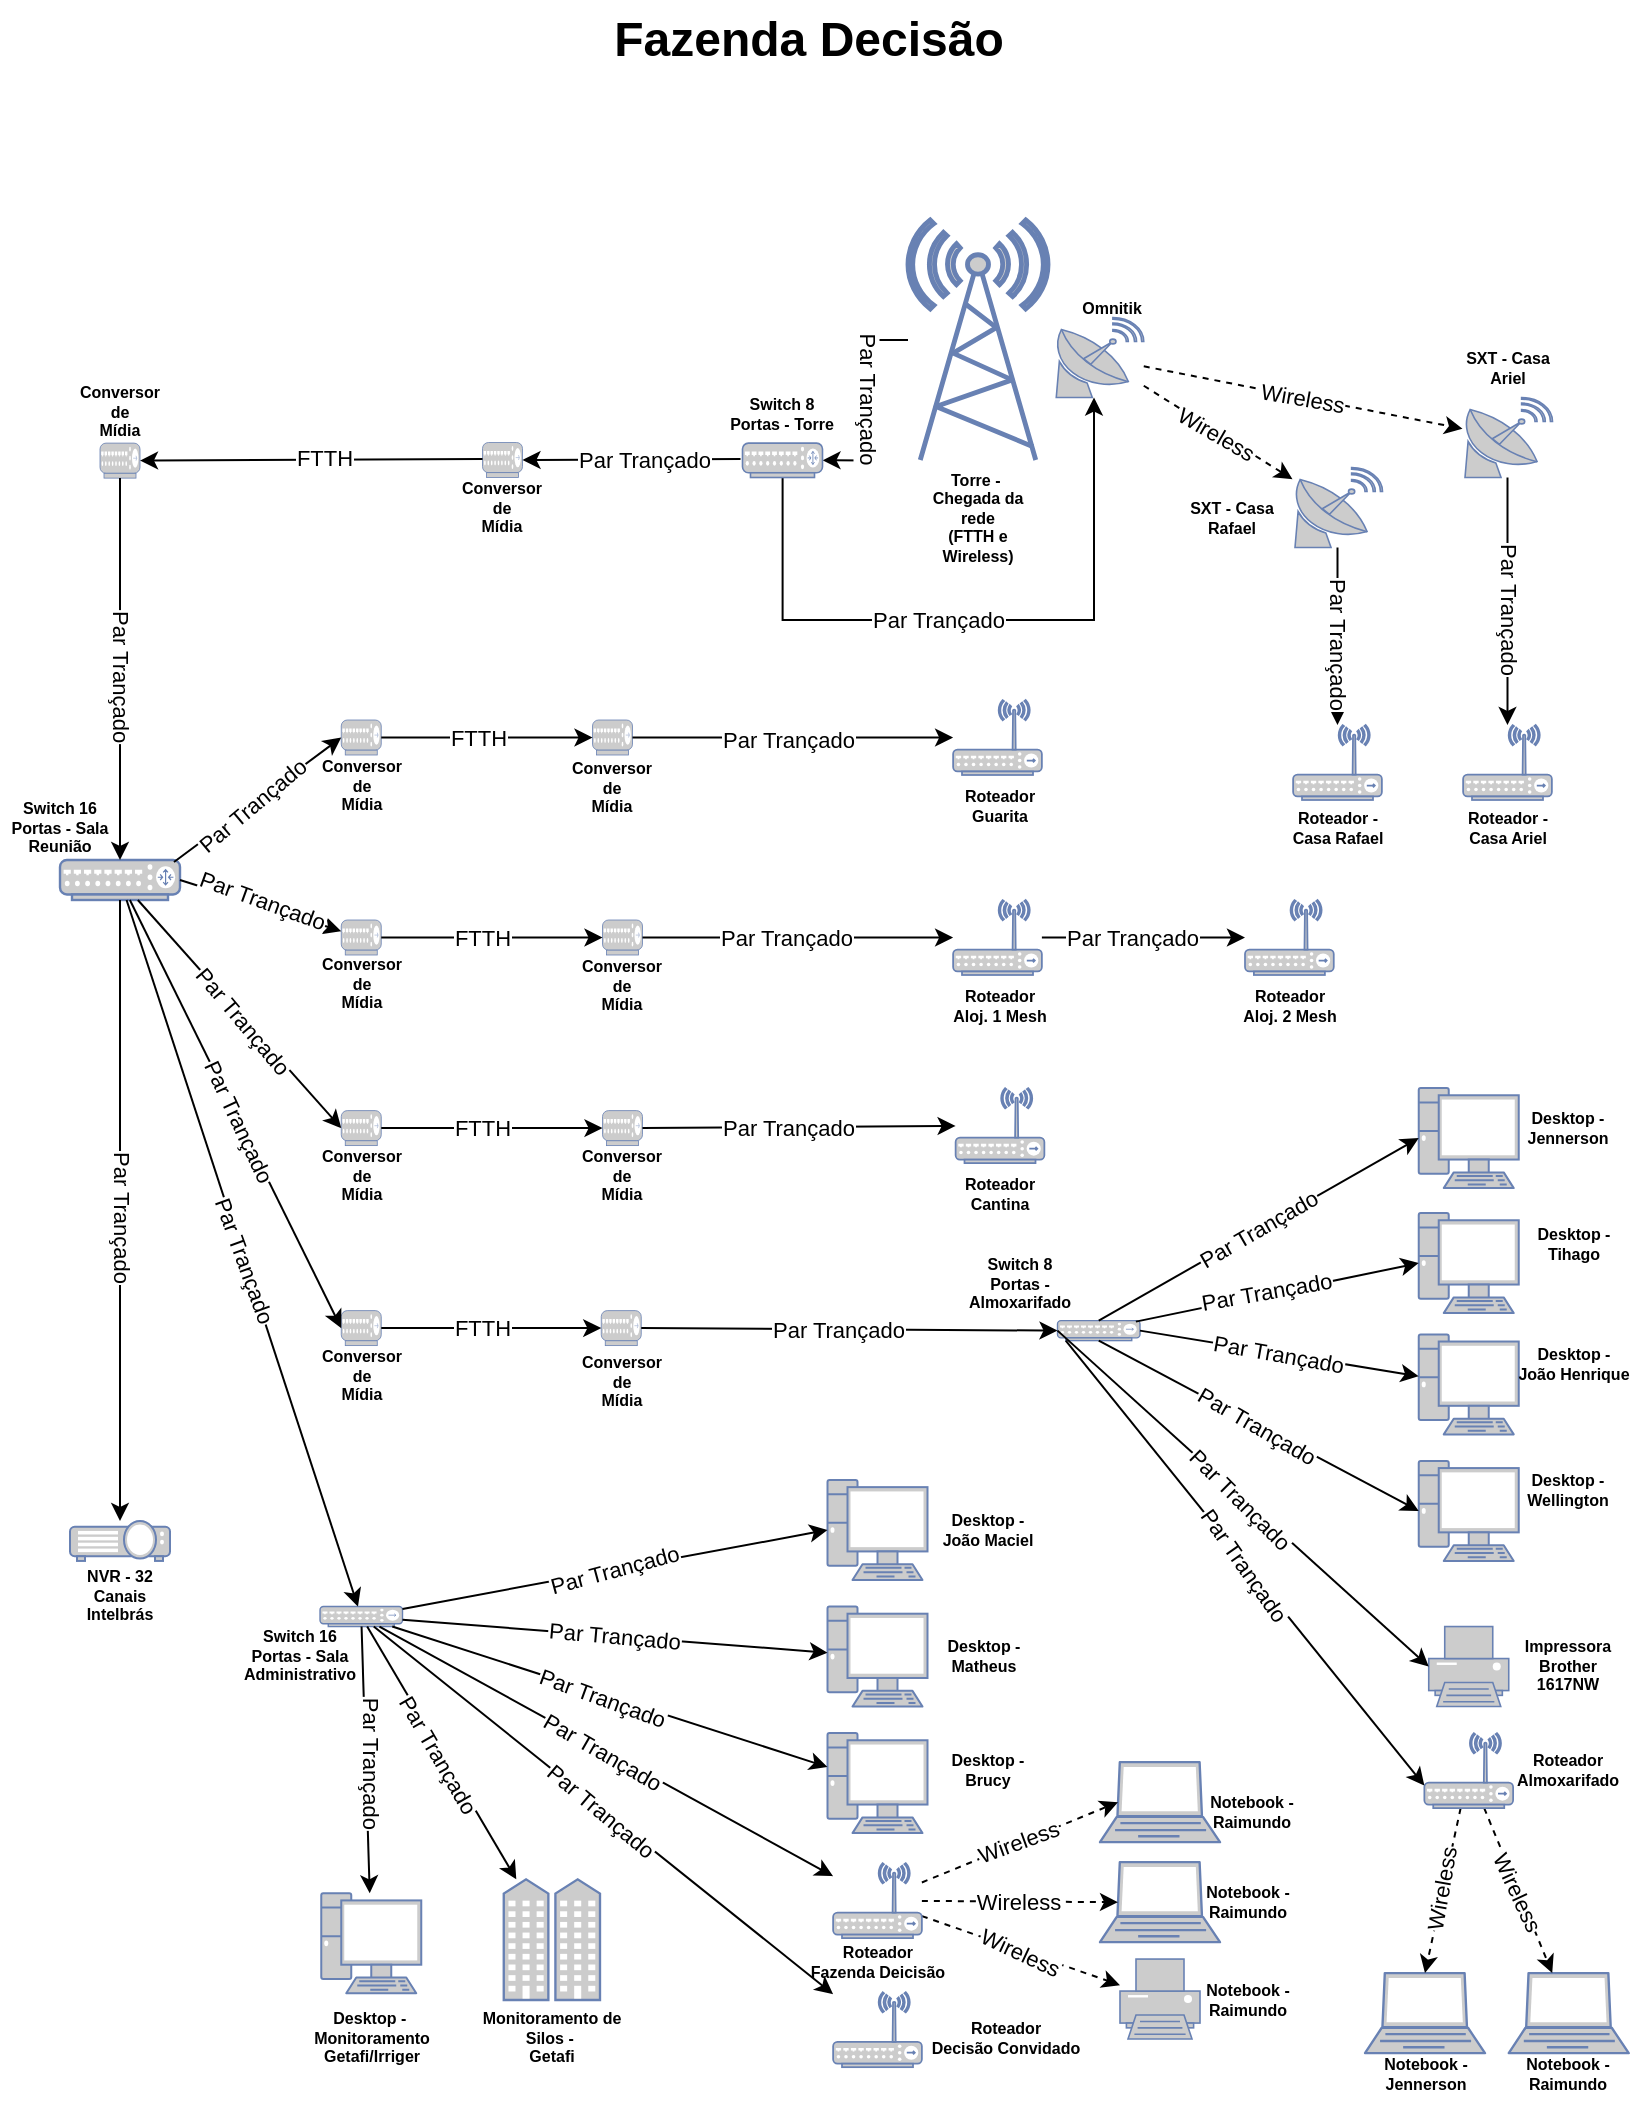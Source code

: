 <mxfile version="21.3.2" type="github">
  <diagram name="Página-1" id="6-PplMMaVUPobBZW0QeX">
    <mxGraphModel dx="1434" dy="796" grid="1" gridSize="10" guides="1" tooltips="1" connect="1" arrows="1" fold="1" page="1" pageScale="1" pageWidth="827" pageHeight="1169" math="0" shadow="0">
      <root>
        <mxCell id="0" />
        <mxCell id="1" parent="0" />
        <mxCell id="8iISEX3J9LfXSxGd36D7-3" value="Fazenda Decisão" style="text;strokeColor=none;fillColor=none;html=1;fontSize=24;fontStyle=1;verticalAlign=middle;align=center;" parent="1" vertex="1">
          <mxGeometry x="364" y="10" width="100" height="40" as="geometry" />
        </mxCell>
        <mxCell id="8iISEX3J9LfXSxGd36D7-111" style="edgeStyle=orthogonalEdgeStyle;rounded=0;orthogonalLoop=1;jettySize=auto;html=1;entryX=1;entryY=0.5;entryDx=0;entryDy=0;entryPerimeter=0;" parent="1" source="8iISEX3J9LfXSxGd36D7-4" target="8iISEX3J9LfXSxGd36D7-109" edge="1">
          <mxGeometry relative="1" as="geometry" />
        </mxCell>
        <mxCell id="8iISEX3J9LfXSxGd36D7-4" value="" style="fontColor=#0066CC;verticalAlign=top;verticalLabelPosition=bottom;labelPosition=center;align=center;html=1;outlineConnect=0;fillColor=#CCCCCC;strokeColor=#6881B3;gradientColor=none;gradientDirection=north;strokeWidth=2;shape=mxgraph.networks.radio_tower;" parent="1" vertex="1">
          <mxGeometry x="464" y="120" width="70" height="120" as="geometry" />
        </mxCell>
        <mxCell id="8iISEX3J9LfXSxGd36D7-6" value="" style="fontColor=#0066CC;verticalAlign=top;verticalLabelPosition=bottom;labelPosition=center;align=center;html=1;outlineConnect=0;fillColor=#CCCCCC;strokeColor=#6881B3;gradientColor=none;gradientDirection=north;strokeWidth=2;shape=mxgraph.networks.satellite_dish;" parent="1" vertex="1">
          <mxGeometry x="536.88" y="168.75" width="45" height="40" as="geometry" />
        </mxCell>
        <mxCell id="8iISEX3J9LfXSxGd36D7-8" value="" style="fontColor=#0066CC;verticalAlign=top;verticalLabelPosition=bottom;labelPosition=center;align=center;html=1;outlineConnect=0;fillColor=#CCCCCC;strokeColor=#6881B3;gradientColor=none;gradientDirection=north;strokeWidth=2;shape=mxgraph.networks.router;" parent="1" vertex="1">
          <mxGeometry x="40" y="440" width="60" height="20" as="geometry" />
        </mxCell>
        <mxCell id="8iISEX3J9LfXSxGd36D7-9" value="" style="fontColor=#0066CC;verticalAlign=top;verticalLabelPosition=bottom;labelPosition=center;align=center;html=1;outlineConnect=0;fillColor=#CCCCCC;strokeColor=#6881B3;gradientColor=none;gradientDirection=north;strokeWidth=2;shape=mxgraph.networks.satellite_dish;direction=east;" parent="1" vertex="1">
          <mxGeometry x="741.25" y="208.75" width="45" height="40" as="geometry" />
        </mxCell>
        <mxCell id="8iISEX3J9LfXSxGd36D7-13" value="" style="fontColor=#0066CC;verticalAlign=top;verticalLabelPosition=bottom;labelPosition=center;align=center;html=1;outlineConnect=0;fillColor=#CCCCCC;strokeColor=#6881B3;gradientColor=none;gradientDirection=north;strokeWidth=2;shape=mxgraph.networks.hub;" parent="1" vertex="1">
          <mxGeometry x="538.75" y="670.31" width="41.25" height="10" as="geometry" />
        </mxCell>
        <mxCell id="8iISEX3J9LfXSxGd36D7-15" value="" style="fontColor=#0066CC;verticalAlign=top;verticalLabelPosition=bottom;labelPosition=center;align=center;html=1;outlineConnect=0;fillColor=#CCCCCC;strokeColor=#6881B3;gradientColor=none;gradientDirection=north;strokeWidth=2;shape=mxgraph.networks.pc;" parent="1" vertex="1">
          <mxGeometry x="423.75" y="750" width="50" height="50" as="geometry" />
        </mxCell>
        <mxCell id="8iISEX3J9LfXSxGd36D7-16" value="" style="fontColor=#0066CC;verticalAlign=top;verticalLabelPosition=bottom;labelPosition=center;align=center;html=1;outlineConnect=0;fillColor=#CCCCCC;strokeColor=#6881B3;gradientColor=none;gradientDirection=north;strokeWidth=2;shape=mxgraph.networks.pc;" parent="1" vertex="1">
          <mxGeometry x="423.75" y="813.28" width="50" height="50" as="geometry" />
        </mxCell>
        <mxCell id="8iISEX3J9LfXSxGd36D7-17" value="" style="fontColor=#0066CC;verticalAlign=top;verticalLabelPosition=bottom;labelPosition=center;align=center;html=1;outlineConnect=0;fillColor=#CCCCCC;strokeColor=#6881B3;gradientColor=none;gradientDirection=north;strokeWidth=2;shape=mxgraph.networks.pc;" parent="1" vertex="1">
          <mxGeometry x="423.75" y="876.56" width="50" height="50" as="geometry" />
        </mxCell>
        <mxCell id="8iISEX3J9LfXSxGd36D7-18" value="" style="fontColor=#0066CC;verticalAlign=top;verticalLabelPosition=bottom;labelPosition=center;align=center;html=1;outlineConnect=0;fillColor=#CCCCCC;strokeColor=#6881B3;gradientColor=none;gradientDirection=north;strokeWidth=2;shape=mxgraph.networks.laptop;" parent="1" vertex="1">
          <mxGeometry x="560" y="891.09" width="60" height="40" as="geometry" />
        </mxCell>
        <mxCell id="8iISEX3J9LfXSxGd36D7-19" value="" style="fontColor=#0066CC;verticalAlign=top;verticalLabelPosition=bottom;labelPosition=center;align=center;html=1;outlineConnect=0;fillColor=#CCCCCC;strokeColor=#6881B3;gradientColor=none;gradientDirection=north;strokeWidth=2;shape=mxgraph.networks.laptop;" parent="1" vertex="1">
          <mxGeometry x="560" y="941.09" width="60" height="40" as="geometry" />
        </mxCell>
        <mxCell id="8iISEX3J9LfXSxGd36D7-54" value="" style="fontColor=#0066CC;verticalAlign=top;verticalLabelPosition=bottom;labelPosition=center;align=center;html=1;outlineConnect=0;fillColor=#CCCCCC;strokeColor=#6881B3;gradientColor=none;gradientDirection=north;strokeWidth=2;shape=mxgraph.networks.pc;" parent="1" vertex="1">
          <mxGeometry x="719.37" y="554.06" width="50" height="50" as="geometry" />
        </mxCell>
        <mxCell id="8iISEX3J9LfXSxGd36D7-55" value="" style="fontColor=#0066CC;verticalAlign=top;verticalLabelPosition=bottom;labelPosition=center;align=center;html=1;outlineConnect=0;fillColor=#CCCCCC;strokeColor=#6881B3;gradientColor=none;gradientDirection=north;strokeWidth=2;shape=mxgraph.networks.pc;" parent="1" vertex="1">
          <mxGeometry x="719.37" y="616.56" width="50" height="50" as="geometry" />
        </mxCell>
        <mxCell id="8iISEX3J9LfXSxGd36D7-56" value="" style="fontColor=#0066CC;verticalAlign=top;verticalLabelPosition=bottom;labelPosition=center;align=center;html=1;outlineConnect=0;fillColor=#CCCCCC;strokeColor=#6881B3;gradientColor=none;gradientDirection=north;strokeWidth=2;shape=mxgraph.networks.pc;" parent="1" vertex="1">
          <mxGeometry x="719.37" y="677.19" width="50" height="50" as="geometry" />
        </mxCell>
        <mxCell id="8iISEX3J9LfXSxGd36D7-60" value="" style="fontColor=#0066CC;verticalAlign=top;verticalLabelPosition=bottom;labelPosition=center;align=center;html=1;outlineConnect=0;fillColor=#CCCCCC;strokeColor=#6881B3;gradientColor=none;gradientDirection=north;strokeWidth=2;shape=mxgraph.networks.hub;" parent="1" vertex="1">
          <mxGeometry x="180.63" y="370" width="20" height="17.5" as="geometry" />
        </mxCell>
        <mxCell id="8iISEX3J9LfXSxGd36D7-61" value="" style="fontColor=#0066CC;verticalAlign=top;verticalLabelPosition=bottom;labelPosition=center;align=center;html=1;outlineConnect=0;fillColor=#CCCCCC;strokeColor=#6881B3;gradientColor=none;gradientDirection=north;strokeWidth=2;shape=mxgraph.networks.hub;" parent="1" vertex="1">
          <mxGeometry x="180.63" y="470.0" width="20" height="17.5" as="geometry" />
        </mxCell>
        <mxCell id="8iISEX3J9LfXSxGd36D7-63" value="" style="fontColor=#0066CC;verticalAlign=top;verticalLabelPosition=bottom;labelPosition=center;align=center;html=1;outlineConnect=0;fillColor=#CCCCCC;strokeColor=#6881B3;gradientColor=none;gradientDirection=north;strokeWidth=2;shape=mxgraph.networks.hub;" parent="1" vertex="1">
          <mxGeometry x="180.63" y="565.31" width="20" height="17.5" as="geometry" />
        </mxCell>
        <mxCell id="8iISEX3J9LfXSxGd36D7-64" value="" style="fontColor=#0066CC;verticalAlign=top;verticalLabelPosition=bottom;labelPosition=center;align=center;html=1;outlineConnect=0;fillColor=#CCCCCC;strokeColor=#6881B3;gradientColor=none;gradientDirection=north;strokeWidth=2;shape=mxgraph.networks.hub;" parent="1" vertex="1">
          <mxGeometry x="60" y="231.56" width="20" height="17.5" as="geometry" />
        </mxCell>
        <mxCell id="8iISEX3J9LfXSxGd36D7-65" value="" style="fontColor=#0066CC;verticalAlign=top;verticalLabelPosition=bottom;labelPosition=center;align=center;html=1;outlineConnect=0;fillColor=#CCCCCC;strokeColor=#6881B3;gradientColor=none;gradientDirection=north;strokeWidth=2;shape=mxgraph.networks.hub;" parent="1" vertex="1">
          <mxGeometry x="251.25" y="231.25" width="20" height="17.5" as="geometry" />
        </mxCell>
        <mxCell id="8iISEX3J9LfXSxGd36D7-69" value="" style="endArrow=classic;html=1;rounded=0;entryX=1;entryY=0.5;entryDx=0;entryDy=0;entryPerimeter=0;" parent="1" target="8iISEX3J9LfXSxGd36D7-65" edge="1">
          <mxGeometry relative="1" as="geometry">
            <mxPoint x="380.25" y="239.5" as="sourcePoint" />
            <mxPoint x="310.25" y="239.5" as="targetPoint" />
          </mxGeometry>
        </mxCell>
        <mxCell id="8iISEX3J9LfXSxGd36D7-70" value="Par Trançado" style="edgeLabel;resizable=0;html=1;align=center;verticalAlign=middle;" parent="8iISEX3J9LfXSxGd36D7-69" connectable="0" vertex="1">
          <mxGeometry relative="1" as="geometry">
            <mxPoint x="6" as="offset" />
          </mxGeometry>
        </mxCell>
        <mxCell id="8iISEX3J9LfXSxGd36D7-72" value="" style="endArrow=classic;html=1;rounded=0;entryX=1;entryY=0.5;entryDx=0;entryDy=0;entryPerimeter=0;" parent="1" target="8iISEX3J9LfXSxGd36D7-64" edge="1">
          <mxGeometry relative="1" as="geometry">
            <mxPoint x="251.25" y="239.5" as="sourcePoint" />
            <mxPoint x="100" y="280" as="targetPoint" />
          </mxGeometry>
        </mxCell>
        <mxCell id="8iISEX3J9LfXSxGd36D7-73" value="FTTH" style="edgeLabel;resizable=0;html=1;align=center;verticalAlign=middle;rotation=0;" parent="8iISEX3J9LfXSxGd36D7-72" connectable="0" vertex="1">
          <mxGeometry relative="1" as="geometry">
            <mxPoint x="6" y="-1" as="offset" />
          </mxGeometry>
        </mxCell>
        <mxCell id="8iISEX3J9LfXSxGd36D7-74" value="" style="endArrow=classic;html=1;rounded=0;entryX=0.5;entryY=0;entryDx=0;entryDy=0;entryPerimeter=0;exitX=0.5;exitY=1;exitDx=0;exitDy=0;exitPerimeter=0;" parent="1" source="8iISEX3J9LfXSxGd36D7-64" target="8iISEX3J9LfXSxGd36D7-8" edge="1">
          <mxGeometry relative="1" as="geometry">
            <mxPoint x="69.5" y="303.75" as="sourcePoint" />
            <mxPoint x="69.5" y="403.75" as="targetPoint" />
          </mxGeometry>
        </mxCell>
        <mxCell id="8iISEX3J9LfXSxGd36D7-75" value="Par Trançado" style="edgeLabel;resizable=0;html=1;align=center;verticalAlign=middle;rotation=90;" parent="8iISEX3J9LfXSxGd36D7-74" connectable="0" vertex="1">
          <mxGeometry relative="1" as="geometry">
            <mxPoint x="1" y="3" as="offset" />
          </mxGeometry>
        </mxCell>
        <mxCell id="8iISEX3J9LfXSxGd36D7-77" value="" style="fontColor=#0066CC;verticalAlign=top;verticalLabelPosition=bottom;labelPosition=center;align=center;html=1;outlineConnect=0;fillColor=#CCCCCC;strokeColor=#6881B3;gradientColor=none;gradientDirection=north;strokeWidth=2;shape=mxgraph.networks.hub;" parent="1" vertex="1">
          <mxGeometry x="306.25" y="370" width="20" height="17.5" as="geometry" />
        </mxCell>
        <mxCell id="8iISEX3J9LfXSxGd36D7-79" value="" style="fontColor=#0066CC;verticalAlign=top;verticalLabelPosition=bottom;labelPosition=center;align=center;html=1;outlineConnect=0;fillColor=#CCCCCC;strokeColor=#6881B3;gradientColor=none;gradientDirection=north;strokeWidth=2;shape=mxgraph.networks.hub;" parent="1" vertex="1">
          <mxGeometry x="311.25" y="470" width="20" height="17.5" as="geometry" />
        </mxCell>
        <mxCell id="8iISEX3J9LfXSxGd36D7-80" value="" style="endArrow=classic;html=1;rounded=0;entryX=0;entryY=0.5;entryDx=0;entryDy=0;entryPerimeter=0;exitX=0.95;exitY=0.05;exitDx=0;exitDy=0;exitPerimeter=0;" parent="1" source="8iISEX3J9LfXSxGd36D7-8" target="8iISEX3J9LfXSxGd36D7-60" edge="1">
          <mxGeometry relative="1" as="geometry">
            <mxPoint x="80.25" y="310" as="sourcePoint" />
            <mxPoint x="80.25" y="450" as="targetPoint" />
          </mxGeometry>
        </mxCell>
        <mxCell id="8iISEX3J9LfXSxGd36D7-81" value="Par Trançado" style="edgeLabel;resizable=0;html=1;align=center;verticalAlign=middle;rotation=-40;" parent="8iISEX3J9LfXSxGd36D7-80" connectable="0" vertex="1">
          <mxGeometry relative="1" as="geometry">
            <mxPoint x="-3" y="3" as="offset" />
          </mxGeometry>
        </mxCell>
        <mxCell id="8iISEX3J9LfXSxGd36D7-82" value="" style="endArrow=classic;html=1;rounded=0;exitX=1;exitY=0.5;exitDx=0;exitDy=0;exitPerimeter=0;" parent="1" source="8iISEX3J9LfXSxGd36D7-8" target="8iISEX3J9LfXSxGd36D7-61" edge="1">
          <mxGeometry relative="1" as="geometry">
            <mxPoint x="90.25" y="320" as="sourcePoint" />
            <mxPoint x="160" y="470" as="targetPoint" />
          </mxGeometry>
        </mxCell>
        <mxCell id="8iISEX3J9LfXSxGd36D7-83" value="Par Trançado" style="edgeLabel;resizable=0;html=1;align=center;verticalAlign=middle;rotation=20;" parent="8iISEX3J9LfXSxGd36D7-82" connectable="0" vertex="1">
          <mxGeometry relative="1" as="geometry">
            <mxPoint y="-3" as="offset" />
          </mxGeometry>
        </mxCell>
        <mxCell id="8iISEX3J9LfXSxGd36D7-87" value="" style="endArrow=classic;html=1;rounded=0;exitX=1;exitY=0.5;exitDx=0;exitDy=0;exitPerimeter=0;" parent="1" source="8iISEX3J9LfXSxGd36D7-77" target="3DsCbavRyjIyRatLUJxJ-49" edge="1">
          <mxGeometry relative="1" as="geometry">
            <mxPoint x="321.25" y="370" as="sourcePoint" />
            <mxPoint x="470" y="379" as="targetPoint" />
          </mxGeometry>
        </mxCell>
        <mxCell id="8iISEX3J9LfXSxGd36D7-88" value="Par Trançado" style="edgeLabel;resizable=0;html=1;align=center;verticalAlign=middle;rotation=0;" parent="8iISEX3J9LfXSxGd36D7-87" connectable="0" vertex="1">
          <mxGeometry relative="1" as="geometry">
            <mxPoint x="-3" y="1" as="offset" />
          </mxGeometry>
        </mxCell>
        <mxCell id="8iISEX3J9LfXSxGd36D7-90" value="" style="endArrow=classic;html=1;rounded=0;entryX=0;entryY=0.5;entryDx=0;entryDy=0;entryPerimeter=0;exitX=1;exitY=0.5;exitDx=0;exitDy=0;exitPerimeter=0;" parent="1" source="8iISEX3J9LfXSxGd36D7-60" target="8iISEX3J9LfXSxGd36D7-77" edge="1">
          <mxGeometry relative="1" as="geometry">
            <mxPoint x="261.25" y="249.5" as="sourcePoint" />
            <mxPoint x="80.25" y="293" as="targetPoint" />
          </mxGeometry>
        </mxCell>
        <mxCell id="8iISEX3J9LfXSxGd36D7-91" value="FTTH" style="edgeLabel;resizable=0;html=1;align=center;verticalAlign=middle;rotation=0;" parent="8iISEX3J9LfXSxGd36D7-90" connectable="0" vertex="1">
          <mxGeometry relative="1" as="geometry">
            <mxPoint x="-5" as="offset" />
          </mxGeometry>
        </mxCell>
        <mxCell id="8iISEX3J9LfXSxGd36D7-92" value="" style="endArrow=classic;html=1;rounded=0;" parent="1" edge="1" target="8iISEX3J9LfXSxGd36D7-79" source="8iISEX3J9LfXSxGd36D7-61">
          <mxGeometry relative="1" as="geometry">
            <mxPoint x="191.25" y="546.06" as="sourcePoint" />
            <mxPoint x="300" y="479" as="targetPoint" />
          </mxGeometry>
        </mxCell>
        <mxCell id="8iISEX3J9LfXSxGd36D7-93" value="FTTH" style="edgeLabel;resizable=0;html=1;align=center;verticalAlign=middle;rotation=0;" parent="8iISEX3J9LfXSxGd36D7-92" connectable="0" vertex="1">
          <mxGeometry relative="1" as="geometry">
            <mxPoint x="-5" as="offset" />
          </mxGeometry>
        </mxCell>
        <mxCell id="8iISEX3J9LfXSxGd36D7-94" value="" style="fontColor=#0066CC;verticalAlign=top;verticalLabelPosition=bottom;labelPosition=center;align=center;html=1;outlineConnect=0;fillColor=#CCCCCC;strokeColor=#6881B3;gradientColor=none;gradientDirection=north;strokeWidth=2;shape=mxgraph.networks.hub;" parent="1" vertex="1">
          <mxGeometry x="311.25" y="565.31" width="20" height="17.5" as="geometry" />
        </mxCell>
        <mxCell id="8iISEX3J9LfXSxGd36D7-95" value="" style="fontColor=#0066CC;verticalAlign=top;verticalLabelPosition=bottom;labelPosition=center;align=center;html=1;outlineConnect=0;fillColor=#CCCCCC;strokeColor=#6881B3;gradientColor=none;gradientDirection=north;strokeWidth=2;shape=mxgraph.networks.hub;" parent="1" vertex="1">
          <mxGeometry x="180.63" y="665.31" width="20" height="17.5" as="geometry" />
        </mxCell>
        <mxCell id="8iISEX3J9LfXSxGd36D7-96" value="" style="fontColor=#0066CC;verticalAlign=top;verticalLabelPosition=bottom;labelPosition=center;align=center;html=1;outlineConnect=0;fillColor=#CCCCCC;strokeColor=#6881B3;gradientColor=none;gradientDirection=north;strokeWidth=2;shape=mxgraph.networks.hub;" parent="1" vertex="1">
          <mxGeometry x="310.63" y="665.31" width="20" height="17.5" as="geometry" />
        </mxCell>
        <mxCell id="8iISEX3J9LfXSxGd36D7-99" value="Conversor&lt;br style=&quot;font-size: 8px;&quot;&gt;de&lt;br style=&quot;font-size: 8px;&quot;&gt;Mídia" style="text;html=1;strokeColor=none;fillColor=none;align=center;verticalAlign=middle;whiteSpace=wrap;rounded=0;fontSize=8;fontStyle=1" parent="1" vertex="1">
          <mxGeometry x="231.25" y="248.75" width="60" height="30" as="geometry" />
        </mxCell>
        <mxCell id="8iISEX3J9LfXSxGd36D7-100" value="Conversor&lt;br style=&quot;font-size: 8px;&quot;&gt;de&lt;br style=&quot;font-size: 8px;&quot;&gt;Mídia" style="text;html=1;strokeColor=none;fillColor=none;align=center;verticalAlign=middle;whiteSpace=wrap;rounded=0;fontSize=8;fontStyle=1" parent="1" vertex="1">
          <mxGeometry x="160.63" y="387.5" width="60" height="30" as="geometry" />
        </mxCell>
        <mxCell id="8iISEX3J9LfXSxGd36D7-101" value="Conversor&lt;br style=&quot;font-size: 8px;&quot;&gt;de&lt;br style=&quot;font-size: 8px;&quot;&gt;Mídia" style="text;html=1;strokeColor=none;fillColor=none;align=center;verticalAlign=middle;whiteSpace=wrap;rounded=0;fontSize=8;fontStyle=1" parent="1" vertex="1">
          <mxGeometry x="286.25" y="391.25" width="60" height="26.25" as="geometry" />
        </mxCell>
        <mxCell id="8iISEX3J9LfXSxGd36D7-102" value="Conversor&lt;br style=&quot;font-size: 8px;&quot;&gt;de&lt;br style=&quot;font-size: 8px;&quot;&gt;Mídia" style="text;html=1;strokeColor=none;fillColor=none;align=center;verticalAlign=middle;whiteSpace=wrap;rounded=0;fontSize=8;fontStyle=1" parent="1" vertex="1">
          <mxGeometry x="291.25" y="488.31" width="60" height="30" as="geometry" />
        </mxCell>
        <mxCell id="8iISEX3J9LfXSxGd36D7-103" value="Conversor&lt;br style=&quot;font-size: 8px;&quot;&gt;de&lt;br style=&quot;font-size: 8px;&quot;&gt;Mídia" style="text;html=1;strokeColor=none;fillColor=none;align=center;verticalAlign=middle;whiteSpace=wrap;rounded=0;fontSize=8;fontStyle=1" parent="1" vertex="1">
          <mxGeometry x="160.63" y="487.19" width="60" height="30" as="geometry" />
        </mxCell>
        <mxCell id="8iISEX3J9LfXSxGd36D7-104" value="Conversor&lt;br style=&quot;font-size: 8px;&quot;&gt;de&lt;br style=&quot;font-size: 8px;&quot;&gt;Mídia" style="text;html=1;strokeColor=none;fillColor=none;align=center;verticalAlign=middle;whiteSpace=wrap;rounded=0;fontSize=8;fontStyle=1" parent="1" vertex="1">
          <mxGeometry x="160.63" y="582.81" width="60" height="30" as="geometry" />
        </mxCell>
        <mxCell id="8iISEX3J9LfXSxGd36D7-105" value="Conversor&lt;br style=&quot;font-size: 8px;&quot;&gt;de&lt;br style=&quot;font-size: 8px;&quot;&gt;Mídia" style="text;html=1;strokeColor=none;fillColor=none;align=center;verticalAlign=middle;whiteSpace=wrap;rounded=0;fontSize=8;fontStyle=1" parent="1" vertex="1">
          <mxGeometry x="291.25" y="582.81" width="60" height="30" as="geometry" />
        </mxCell>
        <mxCell id="8iISEX3J9LfXSxGd36D7-106" value="Conversor&lt;br style=&quot;font-size: 8px;&quot;&gt;de&lt;br style=&quot;font-size: 8px;&quot;&gt;Mídia" style="text;html=1;strokeColor=none;fillColor=none;align=center;verticalAlign=middle;whiteSpace=wrap;rounded=0;fontSize=8;fontStyle=1" parent="1" vertex="1">
          <mxGeometry x="160.63" y="682.81" width="60" height="30" as="geometry" />
        </mxCell>
        <mxCell id="8iISEX3J9LfXSxGd36D7-107" value="Conversor&lt;br style=&quot;font-size: 8px;&quot;&gt;de&lt;br style=&quot;font-size: 8px;&quot;&gt;Mídia" style="text;html=1;strokeColor=none;fillColor=none;align=center;verticalAlign=middle;whiteSpace=wrap;rounded=0;fontSize=8;fontStyle=1" parent="1" vertex="1">
          <mxGeometry x="290.63" y="685.94" width="60" height="30" as="geometry" />
        </mxCell>
        <mxCell id="8iISEX3J9LfXSxGd36D7-108" value="Conversor&lt;br style=&quot;font-size: 8px;&quot;&gt;de&lt;br style=&quot;font-size: 8px;&quot;&gt;Mídia" style="text;html=1;strokeColor=none;fillColor=none;align=center;verticalAlign=middle;whiteSpace=wrap;rounded=0;fontSize=8;fontStyle=1" parent="1" vertex="1">
          <mxGeometry x="40" y="201.25" width="60" height="30" as="geometry" />
        </mxCell>
        <mxCell id="3DsCbavRyjIyRatLUJxJ-20" style="edgeStyle=orthogonalEdgeStyle;rounded=0;orthogonalLoop=1;jettySize=auto;html=1;" edge="1" parent="1" source="8iISEX3J9LfXSxGd36D7-109" target="8iISEX3J9LfXSxGd36D7-6">
          <mxGeometry relative="1" as="geometry">
            <Array as="points">
              <mxPoint x="401" y="320" />
              <mxPoint x="557" y="320" />
            </Array>
          </mxGeometry>
        </mxCell>
        <mxCell id="8iISEX3J9LfXSxGd36D7-109" value="" style="fontColor=#0066CC;verticalAlign=top;verticalLabelPosition=bottom;labelPosition=center;align=center;html=1;outlineConnect=0;fillColor=#CCCCCC;strokeColor=#6881B3;gradientColor=none;gradientDirection=north;strokeWidth=2;shape=mxgraph.networks.router;" parent="1" vertex="1">
          <mxGeometry x="381.25" y="231.56" width="40" height="17.19" as="geometry" />
        </mxCell>
        <mxCell id="8iISEX3J9LfXSxGd36D7-114" value="Roteador&lt;br&gt;Guarita" style="text;html=1;strokeColor=none;fillColor=none;align=center;verticalAlign=middle;whiteSpace=wrap;rounded=0;fontSize=8;fontStyle=1" parent="1" vertex="1">
          <mxGeometry x="480" y="397.5" width="60" height="30" as="geometry" />
        </mxCell>
        <mxCell id="8iISEX3J9LfXSxGd36D7-115" value="" style="endArrow=classic;html=1;rounded=0;" parent="1" edge="1" target="8iISEX3J9LfXSxGd36D7-94" source="8iISEX3J9LfXSxGd36D7-63">
          <mxGeometry relative="1" as="geometry">
            <mxPoint x="191.25" y="638.56" as="sourcePoint" />
            <mxPoint x="301.25" y="638.56" as="targetPoint" />
          </mxGeometry>
        </mxCell>
        <mxCell id="8iISEX3J9LfXSxGd36D7-116" value="FTTH" style="edgeLabel;resizable=0;html=1;align=center;verticalAlign=middle;rotation=0;" parent="8iISEX3J9LfXSxGd36D7-115" connectable="0" vertex="1">
          <mxGeometry relative="1" as="geometry">
            <mxPoint x="-5" as="offset" />
          </mxGeometry>
        </mxCell>
        <mxCell id="8iISEX3J9LfXSxGd36D7-117" value="" style="endArrow=classic;html=1;rounded=0;exitX=1;exitY=0.5;exitDx=0;exitDy=0;exitPerimeter=0;entryX=0;entryY=0.5;entryDx=0;entryDy=0;entryPerimeter=0;" parent="1" source="8iISEX3J9LfXSxGd36D7-95" target="8iISEX3J9LfXSxGd36D7-96" edge="1">
          <mxGeometry relative="1" as="geometry">
            <mxPoint x="215.25" y="757" as="sourcePoint" />
            <mxPoint x="271.25" y="737" as="targetPoint" />
          </mxGeometry>
        </mxCell>
        <mxCell id="8iISEX3J9LfXSxGd36D7-118" value="FTTH" style="edgeLabel;resizable=0;html=1;align=center;verticalAlign=middle;rotation=0;" parent="8iISEX3J9LfXSxGd36D7-117" connectable="0" vertex="1">
          <mxGeometry relative="1" as="geometry">
            <mxPoint x="-5" as="offset" />
          </mxGeometry>
        </mxCell>
        <mxCell id="8iISEX3J9LfXSxGd36D7-119" value="" style="endArrow=classic;html=1;rounded=0;entryX=0;entryY=0.5;entryDx=0;entryDy=0;entryPerimeter=0;" parent="1" source="8iISEX3J9LfXSxGd36D7-8" target="8iISEX3J9LfXSxGd36D7-63" edge="1">
          <mxGeometry relative="1" as="geometry">
            <mxPoint x="80" y="480" as="sourcePoint" />
            <mxPoint x="132" y="600" as="targetPoint" />
          </mxGeometry>
        </mxCell>
        <mxCell id="8iISEX3J9LfXSxGd36D7-120" value="Par Trançado" style="edgeLabel;resizable=0;html=1;align=center;verticalAlign=middle;rotation=50;" parent="8iISEX3J9LfXSxGd36D7-119" connectable="0" vertex="1">
          <mxGeometry relative="1" as="geometry">
            <mxPoint x="1" y="3" as="offset" />
          </mxGeometry>
        </mxCell>
        <mxCell id="8iISEX3J9LfXSxGd36D7-121" value="" style="endArrow=classic;html=1;rounded=0;entryX=0;entryY=0.5;entryDx=0;entryDy=0;entryPerimeter=0;" parent="1" source="8iISEX3J9LfXSxGd36D7-8" target="8iISEX3J9LfXSxGd36D7-95" edge="1">
          <mxGeometry relative="1" as="geometry">
            <mxPoint x="50" y="480" as="sourcePoint" />
            <mxPoint x="112" y="669" as="targetPoint" />
          </mxGeometry>
        </mxCell>
        <mxCell id="8iISEX3J9LfXSxGd36D7-122" value="Par Trançado" style="edgeLabel;resizable=0;html=1;align=center;verticalAlign=middle;rotation=65;" parent="8iISEX3J9LfXSxGd36D7-121" connectable="0" vertex="1">
          <mxGeometry relative="1" as="geometry">
            <mxPoint x="1" y="3" as="offset" />
          </mxGeometry>
        </mxCell>
        <mxCell id="8iISEX3J9LfXSxGd36D7-126" value="" style="endArrow=classic;html=1;rounded=0;exitX=1;exitY=0.5;exitDx=0;exitDy=0;exitPerimeter=0;" parent="1" source="8iISEX3J9LfXSxGd36D7-79" target="3DsCbavRyjIyRatLUJxJ-48" edge="1">
          <mxGeometry relative="1" as="geometry">
            <mxPoint x="371.25" y="545.25" as="sourcePoint" />
            <mxPoint x="470" y="480" as="targetPoint" />
          </mxGeometry>
        </mxCell>
        <mxCell id="8iISEX3J9LfXSxGd36D7-127" value="Par Trançado" style="edgeLabel;resizable=0;html=1;align=center;verticalAlign=middle;rotation=0;" parent="8iISEX3J9LfXSxGd36D7-126" connectable="0" vertex="1">
          <mxGeometry relative="1" as="geometry">
            <mxPoint x="-6" as="offset" />
          </mxGeometry>
        </mxCell>
        <mxCell id="8iISEX3J9LfXSxGd36D7-129" value="" style="endArrow=classic;html=1;rounded=0;" parent="1" source="3DsCbavRyjIyRatLUJxJ-48" target="3DsCbavRyjIyRatLUJxJ-52" edge="1">
          <mxGeometry relative="1" as="geometry">
            <mxPoint x="540" y="479" as="sourcePoint" />
            <mxPoint x="620" y="479" as="targetPoint" />
          </mxGeometry>
        </mxCell>
        <mxCell id="8iISEX3J9LfXSxGd36D7-130" value="Par Trançado" style="edgeLabel;resizable=0;html=1;align=center;verticalAlign=middle;rotation=0;" parent="8iISEX3J9LfXSxGd36D7-129" connectable="0" vertex="1">
          <mxGeometry relative="1" as="geometry">
            <mxPoint x="-6" as="offset" />
          </mxGeometry>
        </mxCell>
        <mxCell id="8iISEX3J9LfXSxGd36D7-132" value="Roteador&lt;br&gt;Aloj. 1&amp;nbsp;Mesh" style="text;html=1;strokeColor=none;fillColor=none;align=center;verticalAlign=middle;whiteSpace=wrap;rounded=0;fontSize=8;fontStyle=1" parent="1" vertex="1">
          <mxGeometry x="480" y="497.5" width="60" height="30" as="geometry" />
        </mxCell>
        <mxCell id="8iISEX3J9LfXSxGd36D7-133" value="Roteador&lt;br style=&quot;border-color: var(--border-color);&quot;&gt;Aloj. 2 Mesh" style="text;html=1;strokeColor=none;fillColor=none;align=center;verticalAlign=middle;whiteSpace=wrap;rounded=0;fontSize=8;fontStyle=1" parent="1" vertex="1">
          <mxGeometry x="624.69" y="497.5" width="60" height="30" as="geometry" />
        </mxCell>
        <mxCell id="8iISEX3J9LfXSxGd36D7-135" value="" style="endArrow=classic;html=1;rounded=0;" parent="1" edge="1" target="3DsCbavRyjIyRatLUJxJ-47" source="8iISEX3J9LfXSxGd36D7-94">
          <mxGeometry relative="1" as="geometry">
            <mxPoint x="321.25" y="638.56" as="sourcePoint" />
            <mxPoint x="460" y="572" as="targetPoint" />
          </mxGeometry>
        </mxCell>
        <mxCell id="8iISEX3J9LfXSxGd36D7-136" value="Par Trançado" style="edgeLabel;resizable=0;html=1;align=center;verticalAlign=middle;" parent="8iISEX3J9LfXSxGd36D7-135" connectable="0" vertex="1">
          <mxGeometry relative="1" as="geometry">
            <mxPoint x="-6" as="offset" />
          </mxGeometry>
        </mxCell>
        <mxCell id="8iISEX3J9LfXSxGd36D7-137" value="Roteador&lt;br&gt;Cantina" style="text;html=1;strokeColor=none;fillColor=none;align=center;verticalAlign=middle;whiteSpace=wrap;rounded=0;fontSize=8;fontStyle=1" parent="1" vertex="1">
          <mxGeometry x="480" y="591.56" width="60" height="30" as="geometry" />
        </mxCell>
        <mxCell id="8iISEX3J9LfXSxGd36D7-139" value="" style="endArrow=classic;html=1;rounded=0;exitX=1;exitY=0.5;exitDx=0;exitDy=0;exitPerimeter=0;entryX=0;entryY=0.5;entryDx=0;entryDy=0;entryPerimeter=0;" parent="1" source="8iISEX3J9LfXSxGd36D7-96" target="8iISEX3J9LfXSxGd36D7-13" edge="1">
          <mxGeometry relative="1" as="geometry">
            <mxPoint x="345.25" y="754.5" as="sourcePoint" />
            <mxPoint x="401.25" y="737" as="targetPoint" />
          </mxGeometry>
        </mxCell>
        <mxCell id="8iISEX3J9LfXSxGd36D7-140" value="Par Trançado" style="edgeLabel;resizable=0;html=1;align=center;verticalAlign=middle;" parent="8iISEX3J9LfXSxGd36D7-139" connectable="0" vertex="1">
          <mxGeometry relative="1" as="geometry">
            <mxPoint x="-6" as="offset" />
          </mxGeometry>
        </mxCell>
        <mxCell id="8iISEX3J9LfXSxGd36D7-141" value="" style="endArrow=classic;html=1;rounded=0;exitX=0.5;exitY=0;exitDx=0;exitDy=0;exitPerimeter=0;entryX=0;entryY=0.5;entryDx=0;entryDy=0;entryPerimeter=0;" parent="1" source="8iISEX3J9LfXSxGd36D7-13" target="8iISEX3J9LfXSxGd36D7-54" edge="1">
          <mxGeometry relative="1" as="geometry">
            <mxPoint x="385.25" y="682" as="sourcePoint" />
            <mxPoint x="485.25" y="682" as="targetPoint" />
          </mxGeometry>
        </mxCell>
        <mxCell id="8iISEX3J9LfXSxGd36D7-142" value="Par Trançado" style="edgeLabel;resizable=0;html=1;align=center;verticalAlign=middle;rotation=-30;" parent="8iISEX3J9LfXSxGd36D7-141" connectable="0" vertex="1">
          <mxGeometry relative="1" as="geometry">
            <mxPoint x="-1" as="offset" />
          </mxGeometry>
        </mxCell>
        <mxCell id="8iISEX3J9LfXSxGd36D7-143" value="" style="endArrow=classic;html=1;rounded=0;entryX=0;entryY=0.5;entryDx=0;entryDy=0;entryPerimeter=0;exitX=0.95;exitY=0.05;exitDx=0;exitDy=0;exitPerimeter=0;" parent="1" source="8iISEX3J9LfXSxGd36D7-13" target="8iISEX3J9LfXSxGd36D7-55" edge="1">
          <mxGeometry relative="1" as="geometry">
            <mxPoint x="375.25" y="598.75" as="sourcePoint" />
            <mxPoint x="475.25" y="577.31" as="targetPoint" />
          </mxGeometry>
        </mxCell>
        <mxCell id="8iISEX3J9LfXSxGd36D7-144" value="Par Trançado" style="edgeLabel;resizable=0;html=1;align=center;verticalAlign=middle;rotation=-10;" parent="8iISEX3J9LfXSxGd36D7-143" connectable="0" vertex="1">
          <mxGeometry relative="1" as="geometry">
            <mxPoint x="-6" as="offset" />
          </mxGeometry>
        </mxCell>
        <mxCell id="8iISEX3J9LfXSxGd36D7-145" value="" style="endArrow=classic;html=1;rounded=0;exitX=1;exitY=0.5;exitDx=0;exitDy=0;exitPerimeter=0;" parent="1" source="8iISEX3J9LfXSxGd36D7-13" target="8iISEX3J9LfXSxGd36D7-56" edge="1">
          <mxGeometry relative="1" as="geometry">
            <mxPoint x="369.25" y="838.75" as="sourcePoint" />
            <mxPoint x="469.25" y="838.75" as="targetPoint" />
          </mxGeometry>
        </mxCell>
        <mxCell id="8iISEX3J9LfXSxGd36D7-146" value="Par Trançado" style="edgeLabel;resizable=0;html=1;align=center;verticalAlign=middle;rotation=10;" parent="8iISEX3J9LfXSxGd36D7-145" connectable="0" vertex="1">
          <mxGeometry relative="1" as="geometry">
            <mxPoint x="-1" as="offset" />
          </mxGeometry>
        </mxCell>
        <mxCell id="8iISEX3J9LfXSxGd36D7-147" value="" style="fontColor=#0066CC;verticalAlign=top;verticalLabelPosition=bottom;labelPosition=center;align=center;html=1;outlineConnect=0;fillColor=#CCCCCC;strokeColor=#6881B3;gradientColor=none;gradientDirection=north;strokeWidth=2;shape=mxgraph.networks.pc;" parent="1" vertex="1">
          <mxGeometry x="719.37" y="740.47" width="50" height="50" as="geometry" />
        </mxCell>
        <mxCell id="8iISEX3J9LfXSxGd36D7-148" value="" style="fontColor=#0066CC;verticalAlign=top;verticalLabelPosition=bottom;labelPosition=center;align=center;html=1;outlineConnect=0;fillColor=#CCCCCC;strokeColor=#6881B3;gradientColor=none;gradientDirection=north;strokeWidth=2;shape=mxgraph.networks.laptop;" parent="1" vertex="1">
          <mxGeometry x="692.5" y="996.56" width="60" height="40" as="geometry" />
        </mxCell>
        <mxCell id="8iISEX3J9LfXSxGd36D7-150" value="" style="endArrow=classic;html=1;rounded=0;exitX=0.5;exitY=1;exitDx=0;exitDy=0;exitPerimeter=0;entryX=0;entryY=0.5;entryDx=0;entryDy=0;entryPerimeter=0;" parent="1" source="8iISEX3J9LfXSxGd36D7-13" target="8iISEX3J9LfXSxGd36D7-147" edge="1">
          <mxGeometry relative="1" as="geometry">
            <mxPoint x="351.25" y="887.44" as="sourcePoint" />
            <mxPoint x="511.25" y="818.44" as="targetPoint" />
          </mxGeometry>
        </mxCell>
        <mxCell id="8iISEX3J9LfXSxGd36D7-151" value="Par Trançado" style="edgeLabel;resizable=0;html=1;align=center;verticalAlign=middle;rotation=30;" parent="8iISEX3J9LfXSxGd36D7-150" connectable="0" vertex="1">
          <mxGeometry relative="1" as="geometry">
            <mxPoint x="-1" as="offset" />
          </mxGeometry>
        </mxCell>
        <mxCell id="8iISEX3J9LfXSxGd36D7-152" value="" style="fontColor=#0066CC;verticalAlign=top;verticalLabelPosition=bottom;labelPosition=center;align=center;html=1;outlineConnect=0;fillColor=#CCCCCC;strokeColor=#6881B3;gradientColor=none;gradientDirection=north;strokeWidth=2;shape=mxgraph.networks.laptop;" parent="1" vertex="1">
          <mxGeometry x="764.37" y="996.56" width="60" height="40" as="geometry" />
        </mxCell>
        <mxCell id="8iISEX3J9LfXSxGd36D7-153" value="" style="endArrow=classic;html=1;rounded=0;strokeColor=default;dashed=1;entryX=0.5;entryY=0;entryDx=0;entryDy=0;entryPerimeter=0;" parent="1" source="3DsCbavRyjIyRatLUJxJ-8" target="8iISEX3J9LfXSxGd36D7-148" edge="1">
          <mxGeometry relative="1" as="geometry">
            <mxPoint x="540" y="720" as="sourcePoint" />
            <mxPoint x="640" y="1000" as="targetPoint" />
          </mxGeometry>
        </mxCell>
        <mxCell id="8iISEX3J9LfXSxGd36D7-154" value="Wireless" style="edgeLabel;resizable=0;html=1;align=center;verticalAlign=middle;rotation=-80;" parent="8iISEX3J9LfXSxGd36D7-153" connectable="0" vertex="1">
          <mxGeometry relative="1" as="geometry">
            <mxPoint x="-1" as="offset" />
          </mxGeometry>
        </mxCell>
        <mxCell id="8iISEX3J9LfXSxGd36D7-155" value="" style="endArrow=classic;html=1;rounded=0;dashed=1;" parent="1" source="3DsCbavRyjIyRatLUJxJ-8" target="8iISEX3J9LfXSxGd36D7-152" edge="1">
          <mxGeometry relative="1" as="geometry">
            <mxPoint x="321.25" y="796.25" as="sourcePoint" />
            <mxPoint x="620" y="900" as="targetPoint" />
          </mxGeometry>
        </mxCell>
        <mxCell id="8iISEX3J9LfXSxGd36D7-156" value="Wireless" style="edgeLabel;resizable=0;html=1;align=center;verticalAlign=middle;rotation=65;" parent="8iISEX3J9LfXSxGd36D7-155" connectable="0" vertex="1">
          <mxGeometry relative="1" as="geometry">
            <mxPoint as="offset" />
          </mxGeometry>
        </mxCell>
        <mxCell id="8iISEX3J9LfXSxGd36D7-157" value="" style="fontColor=#0066CC;verticalAlign=top;verticalLabelPosition=bottom;labelPosition=center;align=center;html=1;outlineConnect=0;fillColor=#CCCCCC;strokeColor=#6881B3;gradientColor=none;gradientDirection=north;strokeWidth=2;shape=mxgraph.networks.hub;" parent="1" vertex="1">
          <mxGeometry x="170.01" y="813.28" width="41.25" height="10" as="geometry" />
        </mxCell>
        <mxCell id="8iISEX3J9LfXSxGd36D7-158" value="" style="endArrow=classic;html=1;rounded=0;" parent="1" source="8iISEX3J9LfXSxGd36D7-8" target="8iISEX3J9LfXSxGd36D7-157" edge="1">
          <mxGeometry relative="1" as="geometry">
            <mxPoint x="30" y="490" as="sourcePoint" />
            <mxPoint x="170" y="790" as="targetPoint" />
          </mxGeometry>
        </mxCell>
        <mxCell id="8iISEX3J9LfXSxGd36D7-159" value="Par Trançado" style="edgeLabel;resizable=0;html=1;align=center;verticalAlign=middle;rotation=70;" parent="8iISEX3J9LfXSxGd36D7-158" connectable="0" vertex="1">
          <mxGeometry relative="1" as="geometry">
            <mxPoint x="1" y="3" as="offset" />
          </mxGeometry>
        </mxCell>
        <mxCell id="8iISEX3J9LfXSxGd36D7-160" value="" style="fontColor=#0066CC;verticalAlign=top;verticalLabelPosition=bottom;labelPosition=center;align=center;html=1;outlineConnect=0;fillColor=#CCCCCC;strokeColor=#6881B3;gradientColor=none;gradientDirection=north;strokeWidth=2;shape=mxgraph.networks.printer;" parent="1" vertex="1">
          <mxGeometry x="570" y="989.53" width="40" height="40" as="geometry" />
        </mxCell>
        <mxCell id="8iISEX3J9LfXSxGd36D7-161" value="" style="endArrow=classic;html=1;rounded=0;dashed=1;" parent="1" source="8iISEX3J9LfXSxGd36D7-6" target="8iISEX3J9LfXSxGd36D7-9" edge="1">
          <mxGeometry relative="1" as="geometry">
            <mxPoint x="566.75" y="215" as="sourcePoint" />
            <mxPoint x="748.75" y="70" as="targetPoint" />
          </mxGeometry>
        </mxCell>
        <mxCell id="8iISEX3J9LfXSxGd36D7-162" value="Wireless" style="edgeLabel;resizable=0;html=1;align=center;verticalAlign=middle;rotation=10;" parent="8iISEX3J9LfXSxGd36D7-161" connectable="0" vertex="1">
          <mxGeometry relative="1" as="geometry">
            <mxPoint x="-1" as="offset" />
          </mxGeometry>
        </mxCell>
        <mxCell id="8iISEX3J9LfXSxGd36D7-163" value="" style="endArrow=classic;html=1;rounded=0;entryX=0.15;entryY=0.5;entryDx=0;entryDy=0;entryPerimeter=0;strokeColor=default;dashed=1;" parent="1" source="3DsCbavRyjIyRatLUJxJ-45" target="8iISEX3J9LfXSxGd36D7-18" edge="1">
          <mxGeometry relative="1" as="geometry">
            <mxPoint x="500" y="930" as="sourcePoint" />
            <mxPoint x="602" y="978" as="targetPoint" />
          </mxGeometry>
        </mxCell>
        <mxCell id="8iISEX3J9LfXSxGd36D7-164" value="Wireless" style="edgeLabel;resizable=0;html=1;align=center;verticalAlign=middle;rotation=-20;" parent="8iISEX3J9LfXSxGd36D7-163" connectable="0" vertex="1">
          <mxGeometry relative="1" as="geometry">
            <mxPoint x="-1" as="offset" />
          </mxGeometry>
        </mxCell>
        <mxCell id="8iISEX3J9LfXSxGd36D7-165" value="" style="endArrow=classic;html=1;rounded=0;entryX=0.15;entryY=0.5;entryDx=0;entryDy=0;entryPerimeter=0;strokeColor=default;dashed=1;" parent="1" source="3DsCbavRyjIyRatLUJxJ-45" target="8iISEX3J9LfXSxGd36D7-19" edge="1">
          <mxGeometry relative="1" as="geometry">
            <mxPoint x="510" y="960" as="sourcePoint" />
            <mxPoint x="224" y="1148" as="targetPoint" />
          </mxGeometry>
        </mxCell>
        <mxCell id="8iISEX3J9LfXSxGd36D7-166" value="Wireless" style="edgeLabel;resizable=0;html=1;align=center;verticalAlign=middle;rotation=0;" parent="8iISEX3J9LfXSxGd36D7-165" connectable="0" vertex="1">
          <mxGeometry relative="1" as="geometry">
            <mxPoint x="-1" as="offset" />
          </mxGeometry>
        </mxCell>
        <mxCell id="8iISEX3J9LfXSxGd36D7-167" value="" style="endArrow=classic;html=1;rounded=0;entryX=0;entryY=0.5;entryDx=0;entryDy=0;entryPerimeter=0;" parent="1" source="8iISEX3J9LfXSxGd36D7-157" target="8iISEX3J9LfXSxGd36D7-15" edge="1">
          <mxGeometry relative="1" as="geometry">
            <mxPoint x="-20" y="904.69" as="sourcePoint" />
            <mxPoint x="140" y="989.69" as="targetPoint" />
          </mxGeometry>
        </mxCell>
        <mxCell id="8iISEX3J9LfXSxGd36D7-168" value="Par Trançado" style="edgeLabel;resizable=0;html=1;align=center;verticalAlign=middle;rotation=-15;" parent="8iISEX3J9LfXSxGd36D7-167" connectable="0" vertex="1">
          <mxGeometry relative="1" as="geometry">
            <mxPoint x="-1" as="offset" />
          </mxGeometry>
        </mxCell>
        <mxCell id="8iISEX3J9LfXSxGd36D7-169" value="" style="endArrow=classic;html=1;rounded=0;" parent="1" source="8iISEX3J9LfXSxGd36D7-157" target="8iISEX3J9LfXSxGd36D7-16" edge="1">
          <mxGeometry relative="1" as="geometry">
            <mxPoint x="51.25" y="1010" as="sourcePoint" />
            <mxPoint x="211.25" y="1095" as="targetPoint" />
          </mxGeometry>
        </mxCell>
        <mxCell id="8iISEX3J9LfXSxGd36D7-170" value="Par Trançado" style="edgeLabel;resizable=0;html=1;align=center;verticalAlign=middle;rotation=5;" parent="8iISEX3J9LfXSxGd36D7-169" connectable="0" vertex="1">
          <mxGeometry relative="1" as="geometry">
            <mxPoint x="-1" as="offset" />
          </mxGeometry>
        </mxCell>
        <mxCell id="8iISEX3J9LfXSxGd36D7-171" value="" style="endArrow=classic;html=1;rounded=0;" parent="1" source="8iISEX3J9LfXSxGd36D7-157" target="8iISEX3J9LfXSxGd36D7-17" edge="1">
          <mxGeometry relative="1" as="geometry">
            <mxPoint x="60" y="970" as="sourcePoint" />
            <mxPoint x="220" y="1055" as="targetPoint" />
          </mxGeometry>
        </mxCell>
        <mxCell id="8iISEX3J9LfXSxGd36D7-172" value="Par Trançado" style="edgeLabel;resizable=0;html=1;align=center;verticalAlign=middle;rotation=20;" parent="8iISEX3J9LfXSxGd36D7-171" connectable="0" vertex="1">
          <mxGeometry relative="1" as="geometry">
            <mxPoint x="-4" as="offset" />
          </mxGeometry>
        </mxCell>
        <mxCell id="3DsCbavRyjIyRatLUJxJ-1" value="" style="endArrow=classic;html=1;rounded=0;" edge="1" parent="1" source="8iISEX3J9LfXSxGd36D7-157" target="3DsCbavRyjIyRatLUJxJ-45">
          <mxGeometry relative="1" as="geometry">
            <mxPoint x="80" y="1040" as="sourcePoint" />
            <mxPoint x="420" y="980.81" as="targetPoint" />
          </mxGeometry>
        </mxCell>
        <mxCell id="3DsCbavRyjIyRatLUJxJ-2" value="Par Trançado" style="edgeLabel;resizable=0;html=1;align=center;verticalAlign=middle;rotation=30;" connectable="0" vertex="1" parent="3DsCbavRyjIyRatLUJxJ-1">
          <mxGeometry relative="1" as="geometry">
            <mxPoint x="-2" as="offset" />
          </mxGeometry>
        </mxCell>
        <mxCell id="3DsCbavRyjIyRatLUJxJ-3" value="" style="endArrow=classic;html=1;rounded=0;strokeColor=default;dashed=1;" edge="1" parent="1" source="3DsCbavRyjIyRatLUJxJ-45" target="8iISEX3J9LfXSxGd36D7-160">
          <mxGeometry relative="1" as="geometry">
            <mxPoint x="500" y="1000" as="sourcePoint" />
            <mxPoint x="189" y="1105" as="targetPoint" />
          </mxGeometry>
        </mxCell>
        <mxCell id="3DsCbavRyjIyRatLUJxJ-4" value="Wireless" style="edgeLabel;resizable=0;html=1;align=center;verticalAlign=middle;rotation=25;" connectable="0" vertex="1" parent="3DsCbavRyjIyRatLUJxJ-3">
          <mxGeometry relative="1" as="geometry">
            <mxPoint x="-1" as="offset" />
          </mxGeometry>
        </mxCell>
        <mxCell id="3DsCbavRyjIyRatLUJxJ-5" value="" style="fontColor=#0066CC;verticalAlign=top;verticalLabelPosition=bottom;labelPosition=center;align=center;html=1;outlineConnect=0;fillColor=#CCCCCC;strokeColor=#6881B3;gradientColor=none;gradientDirection=north;strokeWidth=2;shape=mxgraph.networks.printer;" vertex="1" parent="1">
          <mxGeometry x="724.37" y="823.28" width="40" height="40" as="geometry" />
        </mxCell>
        <mxCell id="3DsCbavRyjIyRatLUJxJ-6" value="" style="endArrow=classic;html=1;rounded=0;entryX=0;entryY=0.5;entryDx=0;entryDy=0;entryPerimeter=0;exitX=0;exitY=0.5;exitDx=0;exitDy=0;exitPerimeter=0;" edge="1" parent="1" source="8iISEX3J9LfXSxGd36D7-13" target="3DsCbavRyjIyRatLUJxJ-5">
          <mxGeometry relative="1" as="geometry">
            <mxPoint x="440" y="780" as="sourcePoint" />
            <mxPoint x="560" y="949.69" as="targetPoint" />
          </mxGeometry>
        </mxCell>
        <mxCell id="3DsCbavRyjIyRatLUJxJ-7" value="Par Trançado" style="edgeLabel;resizable=0;html=1;align=center;verticalAlign=middle;rotation=45;" connectable="0" vertex="1" parent="3DsCbavRyjIyRatLUJxJ-6">
          <mxGeometry relative="1" as="geometry">
            <mxPoint x="-1" as="offset" />
          </mxGeometry>
        </mxCell>
        <mxCell id="3DsCbavRyjIyRatLUJxJ-8" value="" style="fontColor=#0066CC;verticalAlign=top;verticalLabelPosition=bottom;labelPosition=center;align=center;html=1;outlineConnect=0;fillColor=#CCCCCC;strokeColor=#6881B3;gradientColor=none;gradientDirection=north;strokeWidth=2;shape=mxgraph.networks.wireless_hub;" vertex="1" parent="1">
          <mxGeometry x="722.18" y="876.56" width="44.38" height="37.5" as="geometry" />
        </mxCell>
        <mxCell id="3DsCbavRyjIyRatLUJxJ-10" value="" style="endArrow=classic;html=1;rounded=0;entryX=0;entryY=0.7;entryDx=0;entryDy=0;entryPerimeter=0;exitX=0.1;exitY=1;exitDx=0;exitDy=0;exitPerimeter=0;" edge="1" parent="1" source="8iISEX3J9LfXSxGd36D7-13" target="3DsCbavRyjIyRatLUJxJ-8">
          <mxGeometry relative="1" as="geometry">
            <mxPoint x="385.25" y="823.25" as="sourcePoint" />
            <mxPoint x="570.25" y="1026.25" as="targetPoint" />
          </mxGeometry>
        </mxCell>
        <mxCell id="3DsCbavRyjIyRatLUJxJ-11" value="Par Trançado" style="edgeLabel;resizable=0;html=1;align=center;verticalAlign=middle;rotation=55;" connectable="0" vertex="1" parent="3DsCbavRyjIyRatLUJxJ-10">
          <mxGeometry relative="1" as="geometry">
            <mxPoint x="-1" as="offset" />
          </mxGeometry>
        </mxCell>
        <mxCell id="3DsCbavRyjIyRatLUJxJ-12" value="" style="endArrow=classic;html=1;rounded=0;" edge="1" parent="1" source="8iISEX3J9LfXSxGd36D7-9" target="3DsCbavRyjIyRatLUJxJ-51">
          <mxGeometry relative="1" as="geometry">
            <mxPoint x="750" y="270" as="sourcePoint" />
            <mxPoint x="760" y="350" as="targetPoint" />
          </mxGeometry>
        </mxCell>
        <mxCell id="3DsCbavRyjIyRatLUJxJ-13" value="Par Trançado" style="edgeLabel;resizable=0;html=1;align=center;verticalAlign=middle;rotation=90;" connectable="0" vertex="1" parent="3DsCbavRyjIyRatLUJxJ-12">
          <mxGeometry relative="1" as="geometry">
            <mxPoint x="1" y="3" as="offset" />
          </mxGeometry>
        </mxCell>
        <mxCell id="3DsCbavRyjIyRatLUJxJ-14" value="" style="fontColor=#0066CC;verticalAlign=top;verticalLabelPosition=bottom;labelPosition=center;align=center;html=1;outlineConnect=0;fillColor=#CCCCCC;strokeColor=#6881B3;gradientColor=none;gradientDirection=north;strokeWidth=2;shape=mxgraph.networks.satellite_dish;direction=east;" vertex="1" parent="1">
          <mxGeometry x="656.25" y="243.75" width="45" height="40" as="geometry" />
        </mxCell>
        <mxCell id="3DsCbavRyjIyRatLUJxJ-16" value="" style="endArrow=classic;html=1;rounded=0;" edge="1" parent="1" source="3DsCbavRyjIyRatLUJxJ-14" target="3DsCbavRyjIyRatLUJxJ-50">
          <mxGeometry relative="1" as="geometry">
            <mxPoint x="720" y="293" as="sourcePoint" />
            <mxPoint x="678.75" y="356.25" as="targetPoint" />
          </mxGeometry>
        </mxCell>
        <mxCell id="3DsCbavRyjIyRatLUJxJ-17" value="Par Trançado" style="edgeLabel;resizable=0;html=1;align=center;verticalAlign=middle;rotation=90;" connectable="0" vertex="1" parent="3DsCbavRyjIyRatLUJxJ-16">
          <mxGeometry relative="1" as="geometry">
            <mxPoint x="1" y="3" as="offset" />
          </mxGeometry>
        </mxCell>
        <mxCell id="3DsCbavRyjIyRatLUJxJ-18" value="" style="endArrow=classic;html=1;rounded=0;dashed=1;" edge="1" parent="1" source="8iISEX3J9LfXSxGd36D7-6" target="3DsCbavRyjIyRatLUJxJ-14">
          <mxGeometry relative="1" as="geometry">
            <mxPoint x="596" y="239" as="sourcePoint" />
            <mxPoint x="751" y="239" as="targetPoint" />
          </mxGeometry>
        </mxCell>
        <mxCell id="3DsCbavRyjIyRatLUJxJ-19" value="Wireless" style="edgeLabel;resizable=0;html=1;align=center;verticalAlign=middle;rotation=30;" connectable="0" vertex="1" parent="3DsCbavRyjIyRatLUJxJ-18">
          <mxGeometry relative="1" as="geometry">
            <mxPoint x="-1" as="offset" />
          </mxGeometry>
        </mxCell>
        <mxCell id="3DsCbavRyjIyRatLUJxJ-24" value="Par Trançado" style="edgeLabel;resizable=0;html=1;align=center;verticalAlign=middle;" connectable="0" vertex="1" parent="1">
          <mxGeometry x="478.751" y="320.002" as="geometry" />
        </mxCell>
        <mxCell id="3DsCbavRyjIyRatLUJxJ-25" value="Par Trançado" style="edgeLabel;resizable=0;html=1;align=center;verticalAlign=middle;rotation=90;" connectable="0" vertex="1" parent="1">
          <mxGeometry x="444" y="208.75" as="geometry" />
        </mxCell>
        <mxCell id="3DsCbavRyjIyRatLUJxJ-26" value="Switch 8 Portas - Torre" style="text;html=1;strokeColor=none;fillColor=none;align=center;verticalAlign=middle;whiteSpace=wrap;rounded=0;fontSize=8;fontStyle=1" vertex="1" parent="1">
          <mxGeometry x="371.25" y="201.56" width="60" height="30" as="geometry" />
        </mxCell>
        <mxCell id="3DsCbavRyjIyRatLUJxJ-27" value="Switch 16 Portas - Sala Reunião" style="text;html=1;strokeColor=none;fillColor=none;align=center;verticalAlign=middle;whiteSpace=wrap;rounded=0;fontSize=8;fontStyle=1" vertex="1" parent="1">
          <mxGeometry x="10" y="408.75" width="60" height="30" as="geometry" />
        </mxCell>
        <mxCell id="3DsCbavRyjIyRatLUJxJ-28" value="Switch 16 Portas - Sala Administrativo" style="text;html=1;strokeColor=none;fillColor=none;align=center;verticalAlign=middle;whiteSpace=wrap;rounded=0;fontSize=8;fontStyle=1" vertex="1" parent="1">
          <mxGeometry x="130" y="823.28" width="60" height="30" as="geometry" />
        </mxCell>
        <mxCell id="3DsCbavRyjIyRatLUJxJ-29" value="Switch 8 Portas - Almoxarifado" style="text;html=1;strokeColor=none;fillColor=none;align=center;verticalAlign=middle;whiteSpace=wrap;rounded=0;fontSize=8;fontStyle=1" vertex="1" parent="1">
          <mxGeometry x="490" y="636.56" width="60" height="30" as="geometry" />
        </mxCell>
        <mxCell id="3DsCbavRyjIyRatLUJxJ-30" value="Omnitik" style="text;html=1;strokeColor=none;fillColor=none;align=center;verticalAlign=middle;whiteSpace=wrap;rounded=0;fontSize=8;fontStyle=1" vertex="1" parent="1">
          <mxGeometry x="536.25" y="148.75" width="60" height="30" as="geometry" />
        </mxCell>
        <mxCell id="3DsCbavRyjIyRatLUJxJ-31" value="SXT - Casa Rafael" style="text;html=1;strokeColor=none;fillColor=none;align=center;verticalAlign=middle;whiteSpace=wrap;rounded=0;fontSize=8;fontStyle=1" vertex="1" parent="1">
          <mxGeometry x="596.25" y="253.75" width="60" height="30" as="geometry" />
        </mxCell>
        <mxCell id="3DsCbavRyjIyRatLUJxJ-32" value="SXT - Casa Ariel" style="text;html=1;strokeColor=none;fillColor=none;align=center;verticalAlign=middle;whiteSpace=wrap;rounded=0;fontSize=8;fontStyle=1" vertex="1" parent="1">
          <mxGeometry x="733.75" y="178.75" width="60" height="30" as="geometry" />
        </mxCell>
        <mxCell id="3DsCbavRyjIyRatLUJxJ-33" value="Roteador - Casa Rafael" style="text;html=1;strokeColor=none;fillColor=none;align=center;verticalAlign=middle;whiteSpace=wrap;rounded=0;fontSize=8;fontStyle=1" vertex="1" parent="1">
          <mxGeometry x="648.75" y="408.75" width="60" height="30" as="geometry" />
        </mxCell>
        <mxCell id="3DsCbavRyjIyRatLUJxJ-34" value="Roteador - Casa Ariel" style="text;html=1;strokeColor=none;fillColor=none;align=center;verticalAlign=middle;whiteSpace=wrap;rounded=0;fontSize=8;fontStyle=1" vertex="1" parent="1">
          <mxGeometry x="733.75" y="408.75" width="60" height="30" as="geometry" />
        </mxCell>
        <mxCell id="3DsCbavRyjIyRatLUJxJ-35" value="Notebook - Raimundo" style="text;html=1;strokeColor=none;fillColor=none;align=center;verticalAlign=middle;whiteSpace=wrap;rounded=0;fontSize=8;fontStyle=1" vertex="1" parent="1">
          <mxGeometry x="764.37" y="1031.56" width="60" height="30" as="geometry" />
        </mxCell>
        <mxCell id="3DsCbavRyjIyRatLUJxJ-36" value="Desktop - Jennerson" style="text;html=1;strokeColor=none;fillColor=none;align=center;verticalAlign=middle;whiteSpace=wrap;rounded=0;fontSize=8;fontStyle=1" vertex="1" parent="1">
          <mxGeometry x="764.37" y="559.06" width="60" height="30" as="geometry" />
        </mxCell>
        <mxCell id="3DsCbavRyjIyRatLUJxJ-37" value="Desktop - Tihago" style="text;html=1;strokeColor=none;fillColor=none;align=center;verticalAlign=middle;whiteSpace=wrap;rounded=0;fontSize=8;fontStyle=1" vertex="1" parent="1">
          <mxGeometry x="767" y="616.56" width="60" height="30" as="geometry" />
        </mxCell>
        <mxCell id="3DsCbavRyjIyRatLUJxJ-38" value="Desktop - &lt;br&gt;João Henrique" style="text;html=1;strokeColor=none;fillColor=none;align=center;verticalAlign=middle;whiteSpace=wrap;rounded=0;fontSize=8;fontStyle=1" vertex="1" parent="1">
          <mxGeometry x="767" y="677.19" width="60" height="30" as="geometry" />
        </mxCell>
        <mxCell id="3DsCbavRyjIyRatLUJxJ-39" value="Desktop - Wellington" style="text;html=1;strokeColor=none;fillColor=none;align=center;verticalAlign=middle;whiteSpace=wrap;rounded=0;fontSize=8;fontStyle=1" vertex="1" parent="1">
          <mxGeometry x="764.37" y="740.47" width="60" height="30" as="geometry" />
        </mxCell>
        <mxCell id="3DsCbavRyjIyRatLUJxJ-40" value="Notebook - Jennerson" style="text;html=1;strokeColor=none;fillColor=none;align=center;verticalAlign=middle;whiteSpace=wrap;rounded=0;fontSize=8;fontStyle=1" vertex="1" parent="1">
          <mxGeometry x="692.5" y="1031.56" width="60" height="30" as="geometry" />
        </mxCell>
        <mxCell id="3DsCbavRyjIyRatLUJxJ-41" value="Impressora&lt;br&gt;Brother&lt;br&gt;1617NW" style="text;html=1;strokeColor=none;fillColor=none;align=center;verticalAlign=middle;whiteSpace=wrap;rounded=0;fontSize=8;fontStyle=1" vertex="1" parent="1">
          <mxGeometry x="764.37" y="828.28" width="60" height="30" as="geometry" />
        </mxCell>
        <mxCell id="3DsCbavRyjIyRatLUJxJ-42" value="Roteador&lt;br&gt;Almoxarifado" style="text;html=1;strokeColor=none;fillColor=none;align=center;verticalAlign=middle;whiteSpace=wrap;rounded=0;fontSize=8;fontStyle=1" vertex="1" parent="1">
          <mxGeometry x="764.37" y="880.31" width="60" height="30" as="geometry" />
        </mxCell>
        <mxCell id="3DsCbavRyjIyRatLUJxJ-43" value="Notebook - Raimundo" style="text;html=1;strokeColor=none;fillColor=none;align=center;verticalAlign=middle;whiteSpace=wrap;rounded=0;fontSize=8;fontStyle=1" vertex="1" parent="1">
          <mxGeometry x="606" y="901.09" width="60" height="30" as="geometry" />
        </mxCell>
        <mxCell id="3DsCbavRyjIyRatLUJxJ-44" value="Notebook - Raimundo" style="text;html=1;strokeColor=none;fillColor=none;align=center;verticalAlign=middle;whiteSpace=wrap;rounded=0;fontSize=8;fontStyle=1" vertex="1" parent="1">
          <mxGeometry x="603.5" y="946.09" width="60" height="30" as="geometry" />
        </mxCell>
        <mxCell id="3DsCbavRyjIyRatLUJxJ-45" value="" style="fontColor=#0066CC;verticalAlign=top;verticalLabelPosition=bottom;labelPosition=center;align=center;html=1;outlineConnect=0;fillColor=#CCCCCC;strokeColor=#6881B3;gradientColor=none;gradientDirection=north;strokeWidth=2;shape=mxgraph.networks.wireless_hub;" vertex="1" parent="1">
          <mxGeometry x="426.56" y="941.56" width="44.38" height="37.5" as="geometry" />
        </mxCell>
        <mxCell id="3DsCbavRyjIyRatLUJxJ-46" value="Notebook - Raimundo" style="text;html=1;strokeColor=none;fillColor=none;align=center;verticalAlign=middle;whiteSpace=wrap;rounded=0;fontSize=8;fontStyle=1" vertex="1" parent="1">
          <mxGeometry x="603.5" y="994.53" width="60" height="30" as="geometry" />
        </mxCell>
        <mxCell id="3DsCbavRyjIyRatLUJxJ-47" value="" style="fontColor=#0066CC;verticalAlign=top;verticalLabelPosition=bottom;labelPosition=center;align=center;html=1;outlineConnect=0;fillColor=#CCCCCC;strokeColor=#6881B3;gradientColor=none;gradientDirection=north;strokeWidth=2;shape=mxgraph.networks.wireless_hub;" vertex="1" parent="1">
          <mxGeometry x="487.81" y="554.06" width="44.38" height="37.5" as="geometry" />
        </mxCell>
        <mxCell id="3DsCbavRyjIyRatLUJxJ-48" value="" style="fontColor=#0066CC;verticalAlign=top;verticalLabelPosition=bottom;labelPosition=center;align=center;html=1;outlineConnect=0;fillColor=#CCCCCC;strokeColor=#6881B3;gradientColor=none;gradientDirection=north;strokeWidth=2;shape=mxgraph.networks.wireless_hub;" vertex="1" parent="1">
          <mxGeometry x="486.56" y="460.0" width="44.38" height="37.5" as="geometry" />
        </mxCell>
        <mxCell id="3DsCbavRyjIyRatLUJxJ-49" value="" style="fontColor=#0066CC;verticalAlign=top;verticalLabelPosition=bottom;labelPosition=center;align=center;html=1;outlineConnect=0;fillColor=#CCCCCC;strokeColor=#6881B3;gradientColor=none;gradientDirection=north;strokeWidth=2;shape=mxgraph.networks.wireless_hub;" vertex="1" parent="1">
          <mxGeometry x="486.56" y="360.0" width="44.38" height="37.5" as="geometry" />
        </mxCell>
        <mxCell id="3DsCbavRyjIyRatLUJxJ-50" value="" style="fontColor=#0066CC;verticalAlign=top;verticalLabelPosition=bottom;labelPosition=center;align=center;html=1;outlineConnect=0;fillColor=#CCCCCC;strokeColor=#6881B3;gradientColor=none;gradientDirection=north;strokeWidth=2;shape=mxgraph.networks.wireless_hub;" vertex="1" parent="1">
          <mxGeometry x="656.56" y="372.5" width="44.38" height="37.5" as="geometry" />
        </mxCell>
        <mxCell id="3DsCbavRyjIyRatLUJxJ-51" value="" style="fontColor=#0066CC;verticalAlign=top;verticalLabelPosition=bottom;labelPosition=center;align=center;html=1;outlineConnect=0;fillColor=#CCCCCC;strokeColor=#6881B3;gradientColor=none;gradientDirection=north;strokeWidth=2;shape=mxgraph.networks.wireless_hub;" vertex="1" parent="1">
          <mxGeometry x="741.56" y="372.5" width="44.38" height="37.5" as="geometry" />
        </mxCell>
        <mxCell id="3DsCbavRyjIyRatLUJxJ-52" value="" style="fontColor=#0066CC;verticalAlign=top;verticalLabelPosition=bottom;labelPosition=center;align=center;html=1;outlineConnect=0;fillColor=#CCCCCC;strokeColor=#6881B3;gradientColor=none;gradientDirection=north;strokeWidth=2;shape=mxgraph.networks.wireless_hub;" vertex="1" parent="1">
          <mxGeometry x="632.5" y="460.0" width="44.38" height="37.5" as="geometry" />
        </mxCell>
        <mxCell id="3DsCbavRyjIyRatLUJxJ-54" value="Roteador&lt;br&gt;Fazenda Deicisão" style="text;html=1;strokeColor=none;fillColor=none;align=center;verticalAlign=middle;whiteSpace=wrap;rounded=0;fontSize=8;fontStyle=1" vertex="1" parent="1">
          <mxGeometry x="411.75" y="976.09" width="74" height="30" as="geometry" />
        </mxCell>
        <mxCell id="3DsCbavRyjIyRatLUJxJ-55" value="Torre -&amp;nbsp;&lt;br&gt;Chegada da rede&lt;br&gt;(FTTH e Wireless)" style="text;html=1;strokeColor=none;fillColor=none;align=center;verticalAlign=middle;whiteSpace=wrap;rounded=0;fontSize=8;fontStyle=1" vertex="1" parent="1">
          <mxGeometry x="469" y="253.75" width="60" height="30" as="geometry" />
        </mxCell>
        <mxCell id="3DsCbavRyjIyRatLUJxJ-56" value="Desktop - &lt;br&gt;João Maciel" style="text;html=1;strokeColor=none;fillColor=none;align=center;verticalAlign=middle;whiteSpace=wrap;rounded=0;fontSize=8;fontStyle=1" vertex="1" parent="1">
          <mxGeometry x="474" y="760" width="60" height="30" as="geometry" />
        </mxCell>
        <mxCell id="3DsCbavRyjIyRatLUJxJ-57" value="Desktop - &lt;br&gt;Matheus" style="text;html=1;strokeColor=none;fillColor=none;align=center;verticalAlign=middle;whiteSpace=wrap;rounded=0;fontSize=8;fontStyle=1" vertex="1" parent="1">
          <mxGeometry x="472.19" y="823.28" width="60" height="30" as="geometry" />
        </mxCell>
        <mxCell id="3DsCbavRyjIyRatLUJxJ-58" value="Desktop - &lt;br&gt;Brucy" style="text;html=1;strokeColor=none;fillColor=none;align=center;verticalAlign=middle;whiteSpace=wrap;rounded=0;fontSize=8;fontStyle=1" vertex="1" parent="1">
          <mxGeometry x="473.75" y="880.31" width="60" height="30" as="geometry" />
        </mxCell>
        <mxCell id="3DsCbavRyjIyRatLUJxJ-59" value="" style="fontColor=#0066CC;verticalAlign=top;verticalLabelPosition=bottom;labelPosition=center;align=center;html=1;outlineConnect=0;fillColor=#CCCCCC;strokeColor=#6881B3;gradientColor=none;gradientDirection=north;strokeWidth=2;shape=mxgraph.networks.wireless_hub;" vertex="1" parent="1">
          <mxGeometry x="426.56" y="1006.09" width="44.38" height="37.5" as="geometry" />
        </mxCell>
        <mxCell id="3DsCbavRyjIyRatLUJxJ-60" value="Roteador&lt;br&gt;Decisão Convidado" style="text;html=1;strokeColor=none;fillColor=none;align=center;verticalAlign=middle;whiteSpace=wrap;rounded=0;fontSize=8;fontStyle=1" vertex="1" parent="1">
          <mxGeometry x="473.75" y="1013.59" width="78.25" height="30" as="geometry" />
        </mxCell>
        <mxCell id="3DsCbavRyjIyRatLUJxJ-61" value="" style="endArrow=classic;html=1;rounded=0;" edge="1" parent="1" source="8iISEX3J9LfXSxGd36D7-157" target="3DsCbavRyjIyRatLUJxJ-59">
          <mxGeometry relative="1" as="geometry">
            <mxPoint x="160.63" y="891.09" as="sourcePoint" />
            <mxPoint x="387.63" y="1016.09" as="targetPoint" />
          </mxGeometry>
        </mxCell>
        <mxCell id="3DsCbavRyjIyRatLUJxJ-62" value="Par Trançado" style="edgeLabel;resizable=0;html=1;align=center;verticalAlign=middle;rotation=40;" connectable="0" vertex="1" parent="3DsCbavRyjIyRatLUJxJ-61">
          <mxGeometry relative="1" as="geometry">
            <mxPoint x="-2" as="offset" />
          </mxGeometry>
        </mxCell>
        <mxCell id="3DsCbavRyjIyRatLUJxJ-63" value="" style="fontColor=#0066CC;verticalAlign=top;verticalLabelPosition=bottom;labelPosition=center;align=center;html=1;outlineConnect=0;fillColor=#CCCCCC;strokeColor=#6881B3;gradientColor=none;gradientDirection=north;strokeWidth=2;shape=mxgraph.networks.community;" vertex="1" parent="1">
          <mxGeometry x="261.88" y="949.68" width="48.12" height="60.32" as="geometry" />
        </mxCell>
        <mxCell id="3DsCbavRyjIyRatLUJxJ-64" value="" style="fontColor=#0066CC;verticalAlign=top;verticalLabelPosition=bottom;labelPosition=center;align=center;html=1;outlineConnect=0;fillColor=#CCCCCC;strokeColor=#6881B3;gradientColor=none;gradientDirection=north;strokeWidth=2;shape=mxgraph.networks.pc;" vertex="1" parent="1">
          <mxGeometry x="170.63" y="956.64" width="50" height="50" as="geometry" />
        </mxCell>
        <mxCell id="3DsCbavRyjIyRatLUJxJ-65" value="" style="endArrow=classic;html=1;rounded=0;" edge="1" parent="1" source="8iISEX3J9LfXSxGd36D7-157" target="3DsCbavRyjIyRatLUJxJ-63">
          <mxGeometry relative="1" as="geometry">
            <mxPoint x="21.25" y="1006.64" as="sourcePoint" />
            <mxPoint x="251.25" y="1190.64" as="targetPoint" />
          </mxGeometry>
        </mxCell>
        <mxCell id="3DsCbavRyjIyRatLUJxJ-66" value="Par Trançado" style="edgeLabel;resizable=0;html=1;align=center;verticalAlign=middle;rotation=60;" connectable="0" vertex="1" parent="3DsCbavRyjIyRatLUJxJ-65">
          <mxGeometry relative="1" as="geometry">
            <mxPoint x="-2" as="offset" />
          </mxGeometry>
        </mxCell>
        <mxCell id="3DsCbavRyjIyRatLUJxJ-67" value="" style="endArrow=classic;html=1;rounded=0;" edge="1" parent="1" source="8iISEX3J9LfXSxGd36D7-157" target="3DsCbavRyjIyRatLUJxJ-64">
          <mxGeometry relative="1" as="geometry">
            <mxPoint x="-9.37" y="960" as="sourcePoint" />
            <mxPoint x="220.63" y="1144" as="targetPoint" />
          </mxGeometry>
        </mxCell>
        <mxCell id="3DsCbavRyjIyRatLUJxJ-68" value="Par Trançado" style="edgeLabel;resizable=0;html=1;align=center;verticalAlign=middle;rotation=90;" connectable="0" vertex="1" parent="3DsCbavRyjIyRatLUJxJ-67">
          <mxGeometry relative="1" as="geometry">
            <mxPoint x="3" y="1" as="offset" />
          </mxGeometry>
        </mxCell>
        <mxCell id="3DsCbavRyjIyRatLUJxJ-69" value="Desktop -&amp;nbsp;&lt;br&gt;Monitoramento&lt;br&gt;Getafi/Irriger" style="text;html=1;strokeColor=none;fillColor=none;align=center;verticalAlign=middle;whiteSpace=wrap;rounded=0;fontSize=8;fontStyle=1" vertex="1" parent="1">
          <mxGeometry x="156.51" y="1013.59" width="78.25" height="30" as="geometry" />
        </mxCell>
        <mxCell id="3DsCbavRyjIyRatLUJxJ-70" value="Monitoramento de Silos -&amp;nbsp;&lt;br&gt;Getafi" style="text;html=1;strokeColor=none;fillColor=none;align=center;verticalAlign=middle;whiteSpace=wrap;rounded=0;fontSize=8;fontStyle=1" vertex="1" parent="1">
          <mxGeometry x="247.44" y="1013.59" width="78.25" height="30" as="geometry" />
        </mxCell>
        <mxCell id="3DsCbavRyjIyRatLUJxJ-71" value="" style="fontColor=#0066CC;verticalAlign=top;verticalLabelPosition=bottom;labelPosition=center;align=center;html=1;outlineConnect=0;fillColor=#CCCCCC;strokeColor=#6881B3;gradientColor=none;gradientDirection=north;strokeWidth=2;shape=mxgraph.networks.video_projector;" vertex="1" parent="1">
          <mxGeometry x="45" y="770.47" width="50" height="20" as="geometry" />
        </mxCell>
        <mxCell id="3DsCbavRyjIyRatLUJxJ-72" value="" style="endArrow=classic;html=1;rounded=0;" edge="1" parent="1" source="8iISEX3J9LfXSxGd36D7-8" target="3DsCbavRyjIyRatLUJxJ-71">
          <mxGeometry relative="1" as="geometry">
            <mxPoint x="-100" y="497.5" as="sourcePoint" />
            <mxPoint x="16" y="850.5" as="targetPoint" />
          </mxGeometry>
        </mxCell>
        <mxCell id="3DsCbavRyjIyRatLUJxJ-73" value="Par Trançado" style="edgeLabel;resizable=0;html=1;align=center;verticalAlign=middle;rotation=90;" connectable="0" vertex="1" parent="3DsCbavRyjIyRatLUJxJ-72">
          <mxGeometry relative="1" as="geometry">
            <mxPoint x="1" y="3" as="offset" />
          </mxGeometry>
        </mxCell>
        <mxCell id="3DsCbavRyjIyRatLUJxJ-74" value="NVR - 32 Canais Intelbrás" style="text;html=1;strokeColor=none;fillColor=none;align=center;verticalAlign=middle;whiteSpace=wrap;rounded=0;fontSize=8;fontStyle=1" vertex="1" parent="1">
          <mxGeometry x="40" y="793.28" width="60" height="30" as="geometry" />
        </mxCell>
      </root>
    </mxGraphModel>
  </diagram>
</mxfile>

